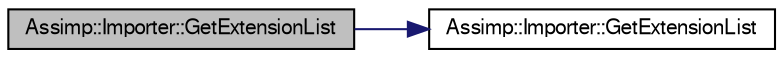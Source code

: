 digraph G
{
  bgcolor="transparent";
  edge [fontname="FreeSans",fontsize=10,labelfontname="FreeSans",labelfontsize=10];
  node [fontname="FreeSans",fontsize=10,shape=record];
  rankdir=LR;
  Node1 [label="Assimp::Importer::GetExtensionList",height=0.2,width=0.4,color="black", fillcolor="grey75", style="filled" fontcolor="black"];
  Node1 -> Node2 [color="midnightblue",fontsize=10,style="solid"];
  Node2 [label="Assimp::Importer::GetExtensionList",height=0.2,width=0.4,color="black",URL="$class_assimp_1_1_importer.html#23c85647f7977012d9fef20b36c2d579"];
}
